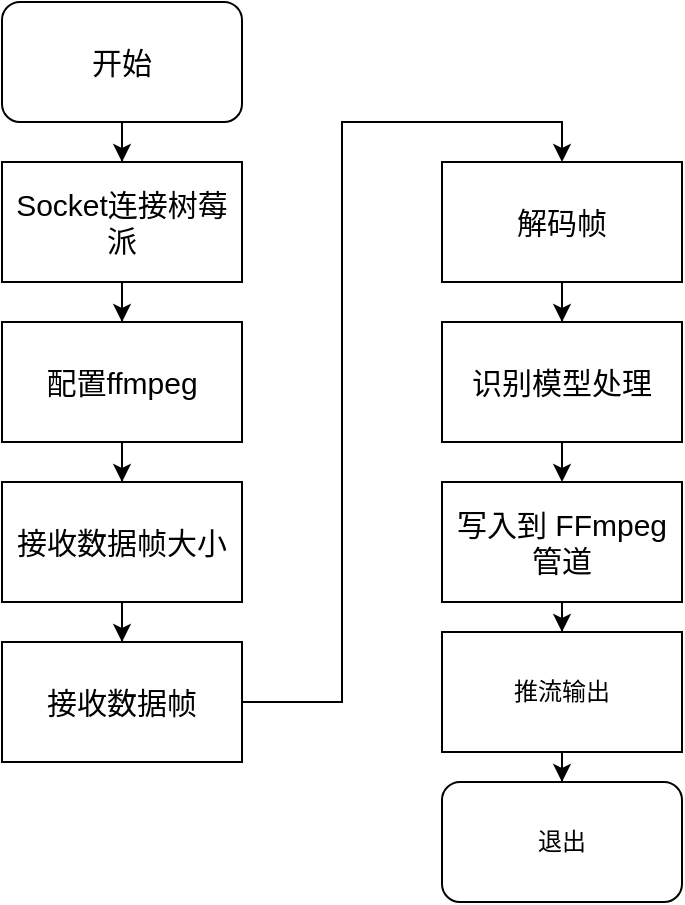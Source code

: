 <mxfile version="27.0.6">
  <diagram name="第 1 页" id="514Md6DXC9hAO1YXlTdL">
    <mxGraphModel dx="973" dy="634" grid="1" gridSize="10" guides="1" tooltips="1" connect="1" arrows="1" fold="1" page="1" pageScale="1" pageWidth="827" pageHeight="1169" math="0" shadow="0">
      <root>
        <mxCell id="0" />
        <mxCell id="1" parent="0" />
        <mxCell id="ZjRWoAaIT7qbtE4063Ie-45" style="edgeStyle=orthogonalEdgeStyle;rounded=0;orthogonalLoop=1;jettySize=auto;html=1;exitX=0.5;exitY=1;exitDx=0;exitDy=0;fontSize=15;" edge="1" parent="1" source="ZjRWoAaIT7qbtE4063Ie-46" target="ZjRWoAaIT7qbtE4063Ie-48">
          <mxGeometry relative="1" as="geometry">
            <mxPoint x="400" y="520" as="targetPoint" />
          </mxGeometry>
        </mxCell>
        <mxCell id="ZjRWoAaIT7qbtE4063Ie-46" value="开始" style="rounded=1;whiteSpace=wrap;html=1;fontSize=15;" vertex="1" parent="1">
          <mxGeometry x="340" y="420" width="120" height="60" as="geometry" />
        </mxCell>
        <mxCell id="ZjRWoAaIT7qbtE4063Ie-47" style="edgeStyle=orthogonalEdgeStyle;rounded=0;orthogonalLoop=1;jettySize=auto;html=1;exitX=0.5;exitY=1;exitDx=0;exitDy=0;fontSize=15;" edge="1" parent="1" source="ZjRWoAaIT7qbtE4063Ie-48" target="ZjRWoAaIT7qbtE4063Ie-50">
          <mxGeometry relative="1" as="geometry">
            <mxPoint x="400" y="600" as="targetPoint" />
          </mxGeometry>
        </mxCell>
        <mxCell id="ZjRWoAaIT7qbtE4063Ie-48" value="Socket连接树莓派" style="rounded=0;whiteSpace=wrap;html=1;fontSize=15;" vertex="1" parent="1">
          <mxGeometry x="340" y="500" width="120" height="60" as="geometry" />
        </mxCell>
        <mxCell id="ZjRWoAaIT7qbtE4063Ie-49" style="edgeStyle=orthogonalEdgeStyle;rounded=0;orthogonalLoop=1;jettySize=auto;html=1;exitX=0.5;exitY=1;exitDx=0;exitDy=0;fontSize=15;" edge="1" parent="1" source="ZjRWoAaIT7qbtE4063Ie-50" target="ZjRWoAaIT7qbtE4063Ie-52">
          <mxGeometry relative="1" as="geometry">
            <mxPoint x="400" y="690" as="targetPoint" />
          </mxGeometry>
        </mxCell>
        <mxCell id="ZjRWoAaIT7qbtE4063Ie-50" value="配置ffmpeg" style="rounded=0;whiteSpace=wrap;html=1;fontSize=15;" vertex="1" parent="1">
          <mxGeometry x="340" y="580" width="120" height="60" as="geometry" />
        </mxCell>
        <mxCell id="ZjRWoAaIT7qbtE4063Ie-51" style="edgeStyle=orthogonalEdgeStyle;rounded=0;orthogonalLoop=1;jettySize=auto;html=1;exitX=0.5;exitY=1;exitDx=0;exitDy=0;fontSize=15;" edge="1" parent="1" source="ZjRWoAaIT7qbtE4063Ie-52" target="ZjRWoAaIT7qbtE4063Ie-54">
          <mxGeometry relative="1" as="geometry">
            <mxPoint x="400" y="760" as="targetPoint" />
          </mxGeometry>
        </mxCell>
        <mxCell id="ZjRWoAaIT7qbtE4063Ie-52" value="接收数据帧大小" style="rounded=0;whiteSpace=wrap;html=1;fontSize=15;" vertex="1" parent="1">
          <mxGeometry x="340" y="660" width="120" height="60" as="geometry" />
        </mxCell>
        <mxCell id="ZjRWoAaIT7qbtE4063Ie-53" style="edgeStyle=orthogonalEdgeStyle;rounded=0;orthogonalLoop=1;jettySize=auto;html=1;exitX=1;exitY=0.5;exitDx=0;exitDy=0;entryX=0.5;entryY=0;entryDx=0;entryDy=0;fontSize=15;" edge="1" parent="1" source="ZjRWoAaIT7qbtE4063Ie-54" target="ZjRWoAaIT7qbtE4063Ie-56">
          <mxGeometry relative="1" as="geometry">
            <mxPoint x="530" y="500" as="targetPoint" />
          </mxGeometry>
        </mxCell>
        <mxCell id="ZjRWoAaIT7qbtE4063Ie-54" value="接收数据帧" style="rounded=0;whiteSpace=wrap;html=1;fontSize=15;" vertex="1" parent="1">
          <mxGeometry x="340" y="740" width="120" height="60" as="geometry" />
        </mxCell>
        <mxCell id="ZjRWoAaIT7qbtE4063Ie-55" style="edgeStyle=orthogonalEdgeStyle;rounded=0;orthogonalLoop=1;jettySize=auto;html=1;exitX=0.5;exitY=1;exitDx=0;exitDy=0;fontSize=15;" edge="1" parent="1" source="ZjRWoAaIT7qbtE4063Ie-56" target="ZjRWoAaIT7qbtE4063Ie-58">
          <mxGeometry relative="1" as="geometry">
            <mxPoint x="640" y="660" as="targetPoint" />
          </mxGeometry>
        </mxCell>
        <mxCell id="ZjRWoAaIT7qbtE4063Ie-56" value="解码帧" style="rounded=0;whiteSpace=wrap;html=1;fontSize=15;" vertex="1" parent="1">
          <mxGeometry x="560" y="500" width="120" height="60" as="geometry" />
        </mxCell>
        <mxCell id="ZjRWoAaIT7qbtE4063Ie-57" style="edgeStyle=orthogonalEdgeStyle;rounded=0;orthogonalLoop=1;jettySize=auto;html=1;exitX=0.5;exitY=1;exitDx=0;exitDy=0;fontSize=15;entryX=0.5;entryY=0;entryDx=0;entryDy=0;" edge="1" parent="1" source="ZjRWoAaIT7qbtE4063Ie-58" target="ZjRWoAaIT7qbtE4063Ie-60">
          <mxGeometry relative="1" as="geometry">
            <mxPoint x="620" y="660" as="targetPoint" />
          </mxGeometry>
        </mxCell>
        <mxCell id="ZjRWoAaIT7qbtE4063Ie-58" value="识别模型处理" style="rounded=0;whiteSpace=wrap;html=1;fontSize=15;" vertex="1" parent="1">
          <mxGeometry x="560" y="580" width="120" height="60" as="geometry" />
        </mxCell>
        <mxCell id="ZjRWoAaIT7qbtE4063Ie-59" style="edgeStyle=orthogonalEdgeStyle;rounded=0;orthogonalLoop=1;jettySize=auto;html=1;exitX=0.5;exitY=1;exitDx=0;exitDy=0;" edge="1" parent="1" source="ZjRWoAaIT7qbtE4063Ie-60" target="ZjRWoAaIT7qbtE4063Ie-62">
          <mxGeometry relative="1" as="geometry">
            <mxPoint x="620" y="730" as="targetPoint" />
          </mxGeometry>
        </mxCell>
        <mxCell id="ZjRWoAaIT7qbtE4063Ie-60" value="&lt;span style=&quot;font-size: 15px;&quot;&gt;写入到 FFmpeg 管道&lt;/span&gt;" style="rounded=0;whiteSpace=wrap;html=1;" vertex="1" parent="1">
          <mxGeometry x="560" y="660" width="120" height="60" as="geometry" />
        </mxCell>
        <mxCell id="ZjRWoAaIT7qbtE4063Ie-61" style="edgeStyle=orthogonalEdgeStyle;rounded=0;orthogonalLoop=1;jettySize=auto;html=1;exitX=0.5;exitY=1;exitDx=0;exitDy=0;" edge="1" parent="1" source="ZjRWoAaIT7qbtE4063Ie-62" target="ZjRWoAaIT7qbtE4063Ie-63">
          <mxGeometry relative="1" as="geometry">
            <mxPoint x="620" y="830" as="targetPoint" />
          </mxGeometry>
        </mxCell>
        <mxCell id="ZjRWoAaIT7qbtE4063Ie-62" value="推流输出" style="rounded=0;whiteSpace=wrap;html=1;" vertex="1" parent="1">
          <mxGeometry x="560" y="735" width="120" height="60" as="geometry" />
        </mxCell>
        <mxCell id="ZjRWoAaIT7qbtE4063Ie-63" value="退出" style="rounded=1;whiteSpace=wrap;html=1;" vertex="1" parent="1">
          <mxGeometry x="560" y="810" width="120" height="60" as="geometry" />
        </mxCell>
      </root>
    </mxGraphModel>
  </diagram>
</mxfile>
